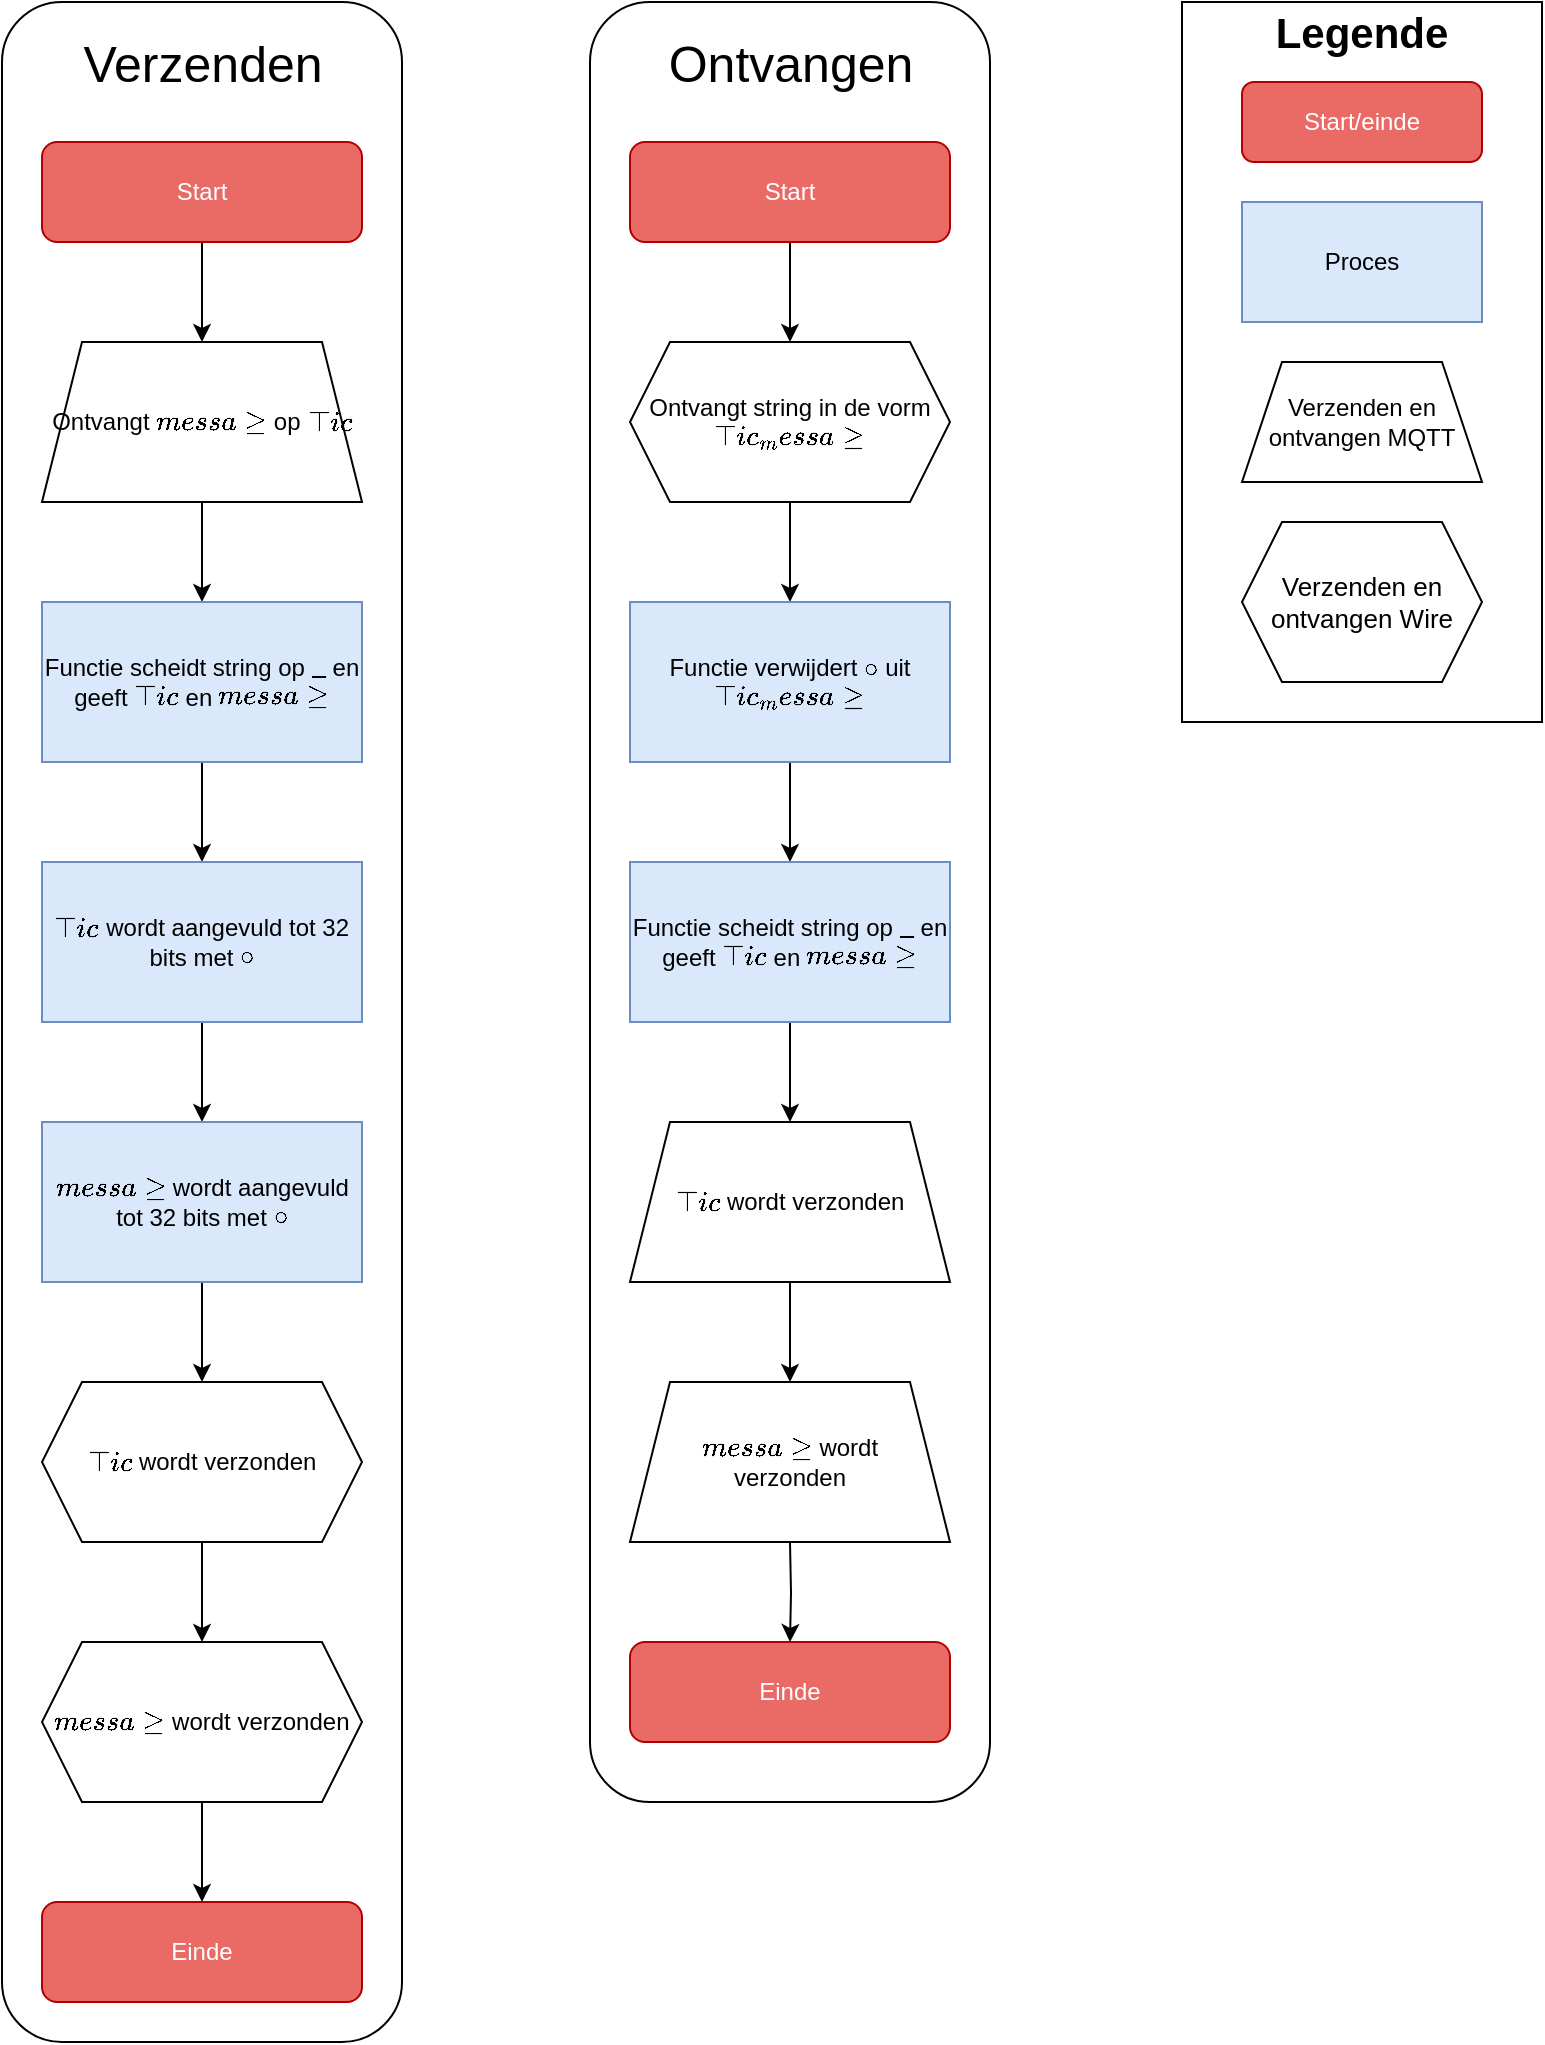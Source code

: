 <mxfile version="18.0.1" type="device"><diagram id="snxoj2B8UEFntWzTZE5-" name="Seite-1"><mxGraphModel dx="1422" dy="878" grid="1" gridSize="10" guides="1" tooltips="1" connect="1" arrows="1" fold="1" page="1" pageScale="1" pageWidth="827" pageHeight="1169" math="0" shadow="0"><root><mxCell id="0"/><mxCell id="1" parent="0"/><mxCell id="0-sNsFFpY7Nw_86AA_R7-1" value="" style="rounded=0;whiteSpace=wrap;html=1;fontSize=12;fillColor=none;" parent="1" vertex="1"><mxGeometry x="610" y="50" width="180" height="360" as="geometry"/></mxCell><mxCell id="0-sNsFFpY7Nw_86AA_R7-3" value="Start/einde" style="rounded=1;whiteSpace=wrap;html=1;fontSize=12;glass=0;strokeWidth=1;shadow=0;fillColor=#EA6B66;strokeColor=#B20000;fontColor=#ffffff;" parent="1" vertex="1"><mxGeometry x="640" y="90" width="120" height="40" as="geometry"/></mxCell><mxCell id="0-sNsFFpY7Nw_86AA_R7-4" value="&lt;div style=&quot;font-size: 21px;&quot;&gt;Legende&lt;/div&gt;" style="text;html=1;strokeColor=none;fillColor=none;align=center;verticalAlign=middle;whiteSpace=wrap;rounded=0;fontSize=21;fontStyle=1" parent="1" vertex="1"><mxGeometry x="645" y="50" width="110" height="30" as="geometry"/></mxCell><mxCell id="0-sNsFFpY7Nw_86AA_R7-5" value="&lt;div&gt;Proces&lt;/div&gt;" style="rounded=0;whiteSpace=wrap;html=1;fillColor=#dae8fc;strokeColor=#6c8ebf;" parent="1" vertex="1"><mxGeometry x="640" y="150" width="120" height="60" as="geometry"/></mxCell><mxCell id="0-sNsFFpY7Nw_86AA_R7-40" value="" style="edgeStyle=orthogonalEdgeStyle;rounded=0;orthogonalLoop=1;jettySize=auto;html=1;fontSize=12;" parent="1" source="0-sNsFFpY7Nw_86AA_R7-9" target="0-sNsFFpY7Nw_86AA_R7-11" edge="1"><mxGeometry relative="1" as="geometry"/></mxCell><mxCell id="0-sNsFFpY7Nw_86AA_R7-9" value="Start" style="rounded=1;whiteSpace=wrap;html=1;fontSize=12;glass=0;strokeWidth=1;shadow=0;fillColor=#EA6B66;strokeColor=#B20000;fontColor=#ffffff;" parent="1" vertex="1"><mxGeometry x="40" y="120" width="160" height="50" as="geometry"/></mxCell><mxCell id="0-sNsFFpY7Nw_86AA_R7-42" value="" style="edgeStyle=orthogonalEdgeStyle;rounded=0;orthogonalLoop=1;jettySize=auto;html=1;fontSize=12;" parent="1" edge="1"><mxGeometry relative="1" as="geometry"><mxPoint x="120" y="430" as="sourcePoint"/><mxPoint x="120" y="480" as="targetPoint"/></mxGeometry></mxCell><mxCell id="0-sNsFFpY7Nw_86AA_R7-38" value="" style="edgeStyle=orthogonalEdgeStyle;rounded=0;orthogonalLoop=1;jettySize=auto;html=1;fontSize=12;" parent="1" source="0-sNsFFpY7Nw_86AA_R7-11" edge="1"><mxGeometry relative="1" as="geometry"><mxPoint x="120" y="350" as="targetPoint"/></mxGeometry></mxCell><mxCell id="0-sNsFFpY7Nw_86AA_R7-11" value="Ontvangt `message` op `topic`" style="shape=trapezoid;perimeter=trapezoidPerimeter;whiteSpace=wrap;html=1;fixedSize=1;fontSize=12;align=center;" parent="1" vertex="1"><mxGeometry x="40" y="220" width="160" height="80" as="geometry"/></mxCell><mxCell id="0-sNsFFpY7Nw_86AA_R7-46" value="" style="edgeStyle=orthogonalEdgeStyle;rounded=0;orthogonalLoop=1;jettySize=auto;html=1;fontSize=12;" parent="1" source="0-sNsFFpY7Nw_86AA_R7-47" edge="1"><mxGeometry relative="1" as="geometry"><mxPoint x="414" y="220" as="targetPoint"/></mxGeometry></mxCell><mxCell id="0-sNsFFpY7Nw_86AA_R7-47" value="Start" style="rounded=1;whiteSpace=wrap;html=1;fontSize=12;glass=0;strokeWidth=1;shadow=0;fillColor=#EA6B66;strokeColor=#B20000;fontColor=#ffffff;" parent="1" vertex="1"><mxGeometry x="334" y="120" width="160" height="50" as="geometry"/></mxCell><mxCell id="0-sNsFFpY7Nw_86AA_R7-50" value="" style="edgeStyle=orthogonalEdgeStyle;rounded=0;orthogonalLoop=1;jettySize=auto;html=1;fontSize=12;" parent="1" edge="1"><mxGeometry relative="1" as="geometry"><mxPoint x="414" y="300" as="sourcePoint"/><mxPoint x="414" y="350" as="targetPoint"/></mxGeometry></mxCell><mxCell id="0-sNsFFpY7Nw_86AA_R7-57" value="Ontvangt string in de vorm `topic_message`" style="shape=hexagon;perimeter=hexagonPerimeter2;whiteSpace=wrap;html=1;fixedSize=1;fontSize=12;" parent="1" vertex="1"><mxGeometry x="334" y="220" width="160" height="80" as="geometry"/></mxCell><mxCell id="0-sNsFFpY7Nw_86AA_R7-62" value="Verzenden" style="text;html=1;align=center;verticalAlign=middle;resizable=0;points=[];autosize=1;strokeColor=none;fillColor=none;fontSize=25;" parent="1" vertex="1"><mxGeometry x="50" y="60" width="140" height="40" as="geometry"/></mxCell><mxCell id="0-sNsFFpY7Nw_86AA_R7-63" value="Ontvangen" style="text;html=1;align=center;verticalAlign=middle;resizable=0;points=[];autosize=1;strokeColor=none;fillColor=none;fontSize=25;" parent="1" vertex="1"><mxGeometry x="344" y="60" width="140" height="40" as="geometry"/></mxCell><mxCell id="0-sNsFFpY7Nw_86AA_R7-64" value="&lt;span style=&quot;color: rgba(0, 0, 0, 0); font-family: monospace; font-size: 0px; text-align: start;&quot;&gt;%3CmxGraphModel%3E%3Croot%3E%3CmxCell%20id%3D%220%22%2F%3E%3CmxCell%20id%3D%221%22%20parent%3D%220%22%2F%3E%3CmxCell%20id%3D%222%22%20value%3D%22Verzenden%22%20style%3D%22text%3Bhtml%3D1%3Balign%3Dcenter%3BverticalAlign%3Dmiddle%3Bresizable%3D0%3Bpoints%3D%5B%5D%3Bautosize%3D1%3BstrokeColor%3Dnone%3BfillColor%3Dnone%3BfontSize%3D12%3B%22%20vertex%3D%221%22%20parent%3D%221%22%3E%3CmxGeometry%20x%3D%22125%22%20y%3D%2260%22%20width%3D%2270%22%20height%3D%2220%22%20as%3D%22geometry%22%2F%3E%3C%2FmxCell%3E%3C%2Froot%3E%3C%2FmxGraphModel%3Eer&lt;/span&gt;" style="shape=trapezoid;perimeter=trapezoidPerimeter;whiteSpace=wrap;html=1;fixedSize=1;fontSize=25;" parent="1" vertex="1"><mxGeometry x="640" y="230" width="120" height="60" as="geometry"/></mxCell><mxCell id="0-sNsFFpY7Nw_86AA_R7-66" value="Verzenden en&lt;br style=&quot;font-size: 12px;&quot;&gt;ontvangen MQTT" style="text;html=1;strokeColor=none;fillColor=none;align=center;verticalAlign=middle;whiteSpace=wrap;rounded=0;fontSize=12;" parent="1" vertex="1"><mxGeometry x="640" y="230" width="120" height="60" as="geometry"/></mxCell><mxCell id="0-sNsFFpY7Nw_86AA_R7-68" value="Verzenden en&lt;br&gt;ontvangen Wire" style="shape=hexagon;perimeter=hexagonPerimeter2;whiteSpace=wrap;html=1;fixedSize=1;fontSize=13;" parent="1" vertex="1"><mxGeometry x="640" y="310" width="120" height="80" as="geometry"/></mxCell><mxCell id="0-sNsFFpY7Nw_86AA_R7-81" value="" style="edgeStyle=orthogonalEdgeStyle;rounded=0;orthogonalLoop=1;jettySize=auto;html=1;fontSize=12;" parent="1" source="0-sNsFFpY7Nw_86AA_R7-75" edge="1"><mxGeometry relative="1" as="geometry"><mxPoint x="120" y="610" as="targetPoint"/></mxGeometry></mxCell><mxCell id="0-sNsFFpY7Nw_86AA_R7-75" value="`topic` wordt aangevuld tot 32 bits met `@`" style="rounded=0;whiteSpace=wrap;html=1;fillColor=#dae8fc;strokeColor=#6c8ebf;" parent="1" vertex="1"><mxGeometry x="40" y="480" width="160" height="80" as="geometry"/></mxCell><mxCell id="0-sNsFFpY7Nw_86AA_R7-98" value="" style="edgeStyle=orthogonalEdgeStyle;rounded=0;orthogonalLoop=1;jettySize=auto;html=1;fontSize=12;" parent="1" source="0-sNsFFpY7Nw_86AA_R7-92" target="0-sNsFFpY7Nw_86AA_R7-95" edge="1"><mxGeometry relative="1" as="geometry"/></mxCell><mxCell id="0-sNsFFpY7Nw_86AA_R7-92" value="`message` wordt aangevuld tot 32 bits met `@`" style="rounded=0;whiteSpace=wrap;html=1;fillColor=#dae8fc;strokeColor=#6c8ebf;" parent="1" vertex="1"><mxGeometry x="40" y="610" width="160" height="80" as="geometry"/></mxCell><mxCell id="0-sNsFFpY7Nw_86AA_R7-93" value="Einde" style="rounded=1;whiteSpace=wrap;html=1;fontSize=12;glass=0;strokeWidth=1;shadow=0;fillColor=#EA6B66;strokeColor=#B20000;fontColor=#ffffff;" parent="1" vertex="1"><mxGeometry x="40" y="1000" width="160" height="50" as="geometry"/></mxCell><mxCell id="0-sNsFFpY7Nw_86AA_R7-94" value="" style="edgeStyle=orthogonalEdgeStyle;rounded=0;orthogonalLoop=1;jettySize=auto;html=1;fontSize=12;" parent="1" source="0-sNsFFpY7Nw_86AA_R7-95" target="0-sNsFFpY7Nw_86AA_R7-97" edge="1"><mxGeometry relative="1" as="geometry"/></mxCell><mxCell id="0-sNsFFpY7Nw_86AA_R7-95" value="`topic` wordt verzonden" style="shape=hexagon;perimeter=hexagonPerimeter2;whiteSpace=wrap;html=1;fixedSize=1;fontSize=12;" parent="1" vertex="1"><mxGeometry x="40" y="740" width="160" height="80" as="geometry"/></mxCell><mxCell id="0-sNsFFpY7Nw_86AA_R7-96" value="" style="edgeStyle=orthogonalEdgeStyle;rounded=0;orthogonalLoop=1;jettySize=auto;html=1;fontSize=12;" parent="1" source="0-sNsFFpY7Nw_86AA_R7-97" target="0-sNsFFpY7Nw_86AA_R7-93" edge="1"><mxGeometry relative="1" as="geometry"/></mxCell><mxCell id="0-sNsFFpY7Nw_86AA_R7-97" value="`message` wordt verzonden" style="shape=hexagon;perimeter=hexagonPerimeter2;whiteSpace=wrap;html=1;fixedSize=1;fontSize=12;" parent="1" vertex="1"><mxGeometry x="40" y="870" width="160" height="80" as="geometry"/></mxCell><mxCell id="0-sNsFFpY7Nw_86AA_R7-116" value="" style="edgeStyle=orthogonalEdgeStyle;rounded=0;orthogonalLoop=1;jettySize=auto;html=1;fontSize=12;" parent="1" source="0-sNsFFpY7Nw_86AA_R7-107" target="0-sNsFFpY7Nw_86AA_R7-109" edge="1"><mxGeometry relative="1" as="geometry"/></mxCell><mxCell id="0-sNsFFpY7Nw_86AA_R7-107" value="Functie verwijdert `@` uit `topic_message`" style="rounded=0;whiteSpace=wrap;html=1;fillColor=#dae8fc;strokeColor=#6c8ebf;" parent="1" vertex="1"><mxGeometry x="334" y="350" width="160" height="80" as="geometry"/></mxCell><mxCell id="0-sNsFFpY7Nw_86AA_R7-108" value="" style="edgeStyle=orthogonalEdgeStyle;rounded=0;orthogonalLoop=1;jettySize=auto;html=1;fontSize=12;" parent="1" source="0-sNsFFpY7Nw_86AA_R7-109" edge="1"><mxGeometry relative="1" as="geometry"><mxPoint x="414" y="610" as="targetPoint"/></mxGeometry></mxCell><mxCell id="0-sNsFFpY7Nw_86AA_R7-109" value="Functie scheidt string op `_` en geeft `topic` en `message`" style="rounded=0;whiteSpace=wrap;html=1;fillColor=#dae8fc;strokeColor=#6c8ebf;" parent="1" vertex="1"><mxGeometry x="334" y="480" width="160" height="80" as="geometry"/></mxCell><mxCell id="0-sNsFFpY7Nw_86AA_R7-110" value="Einde" style="rounded=1;whiteSpace=wrap;html=1;fontSize=12;glass=0;strokeWidth=1;shadow=0;fillColor=#EA6B66;strokeColor=#B20000;fontColor=#ffffff;" parent="1" vertex="1"><mxGeometry x="334" y="870" width="160" height="50" as="geometry"/></mxCell><mxCell id="0-sNsFFpY7Nw_86AA_R7-111" value="" style="edgeStyle=orthogonalEdgeStyle;rounded=0;orthogonalLoop=1;jettySize=auto;html=1;fontSize=12;" parent="1" edge="1"><mxGeometry relative="1" as="geometry"><mxPoint x="414" y="690" as="sourcePoint"/><mxPoint x="414" y="740" as="targetPoint"/></mxGeometry></mxCell><mxCell id="0-sNsFFpY7Nw_86AA_R7-112" value="" style="edgeStyle=orthogonalEdgeStyle;rounded=0;orthogonalLoop=1;jettySize=auto;html=1;fontSize=12;" parent="1" target="0-sNsFFpY7Nw_86AA_R7-110" edge="1"><mxGeometry relative="1" as="geometry"><mxPoint x="414" y="820" as="sourcePoint"/></mxGeometry></mxCell><mxCell id="0-sNsFFpY7Nw_86AA_R7-113" value="`topic` wordt verzonden" style="shape=trapezoid;perimeter=trapezoidPerimeter;whiteSpace=wrap;html=1;fixedSize=1;fontSize=12;align=center;" parent="1" vertex="1"><mxGeometry x="334" y="610" width="160" height="80" as="geometry"/></mxCell><mxCell id="0-sNsFFpY7Nw_86AA_R7-114" value="`message` wordt &lt;br style=&quot;font-size: 12px;&quot;&gt;verzonden" style="shape=trapezoid;perimeter=trapezoidPerimeter;whiteSpace=wrap;html=1;fixedSize=1;fontSize=12;align=center;" parent="1" vertex="1"><mxGeometry x="334" y="740" width="160" height="80" as="geometry"/></mxCell><mxCell id="0-sNsFFpY7Nw_86AA_R7-117" value="Functie scheidt string op `_` en geeft `topic` en `message`" style="rounded=0;whiteSpace=wrap;html=1;fillColor=#dae8fc;strokeColor=#6c8ebf;" parent="1" vertex="1"><mxGeometry x="40" y="350" width="160" height="80" as="geometry"/></mxCell><mxCell id="_L-dCxXGCyKOLoMa3hyE-1" value="" style="rounded=1;whiteSpace=wrap;html=1;fontSize=12;fillColor=none;" vertex="1" parent="1"><mxGeometry x="20" y="50" width="200" height="1020" as="geometry"/></mxCell><mxCell id="_L-dCxXGCyKOLoMa3hyE-2" value="" style="rounded=1;whiteSpace=wrap;html=1;fontSize=12;fillColor=none;" vertex="1" parent="1"><mxGeometry x="314" y="50" width="200" height="900" as="geometry"/></mxCell></root></mxGraphModel></diagram></mxfile>